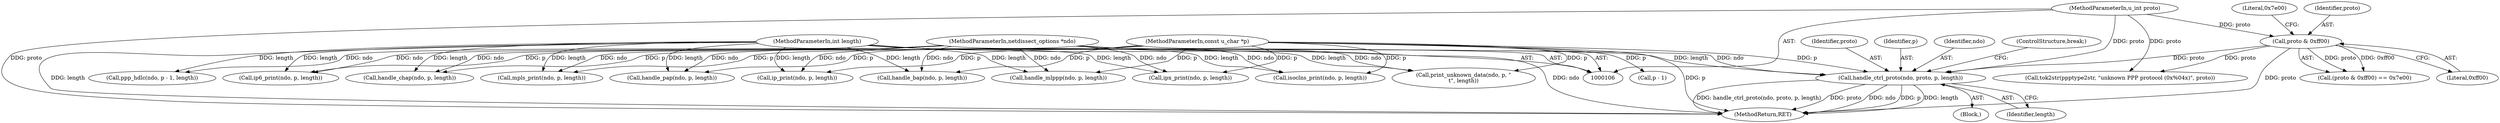 digraph "0_tcpdump_1dcd10aceabbc03bf571ea32b892c522cbe923de_13@pointer" {
"1000136" [label="(Call,handle_ctrl_proto(ndo, proto, p, length))"];
"1000107" [label="(MethodParameterIn,netdissect_options *ndo)"];
"1000114" [label="(Call,proto & 0xff00)"];
"1000108" [label="(MethodParameterIn,u_int proto)"];
"1000109" [label="(MethodParameterIn,const u_char *p)"];
"1000110" [label="(MethodParameterIn,int length)"];
"1000128" [label="(Block,)"];
"1000189" [label="(Call,isoclns_print(ndo, p, length))"];
"1000138" [label="(Identifier,proto)"];
"1000217" [label="(Call,print_unknown_data(ndo, p, \"\n\t\", length))"];
"1000110" [label="(MethodParameterIn,int length)"];
"1000176" [label="(Call,ip6_print(ndo, p, length))"];
"1000119" [label="(Call,ppp_hdlc(ndo, p - 1, length))"];
"1000149" [label="(Call,handle_chap(ndo, p, length))"];
"1000117" [label="(Literal,0x7e00)"];
"1000109" [label="(MethodParameterIn,const u_char *p)"];
"1000196" [label="(Call,mpls_print(ndo, p, length))"];
"1000155" [label="(Call,handle_pap(ndo, p, length))"];
"1000169" [label="(Call,ip_print(ndo, p, length))"];
"1000139" [label="(Identifier,p)"];
"1000113" [label="(Call,(proto & 0xff00) == 0x7e00)"];
"1000108" [label="(MethodParameterIn,u_int proto)"];
"1000140" [label="(Identifier,length)"];
"1000213" [label="(Call,tok2str(ppptype2str, \"unknown PPP protocol (0x%04x)\", proto))"];
"1000161" [label="(Call,handle_bap(ndo, p, length))"];
"1000143" [label="(Call,handle_mlppp(ndo, p, length))"];
"1000107" [label="(MethodParameterIn,netdissect_options *ndo)"];
"1000116" [label="(Literal,0xff00)"];
"1000137" [label="(Identifier,ndo)"];
"1000115" [label="(Identifier,proto)"];
"1000141" [label="(ControlStructure,break;)"];
"1000121" [label="(Call,p - 1)"];
"1000114" [label="(Call,proto & 0xff00)"];
"1000223" [label="(MethodReturn,RET)"];
"1000136" [label="(Call,handle_ctrl_proto(ndo, proto, p, length))"];
"1000183" [label="(Call,ipx_print(ndo, p, length))"];
"1000136" -> "1000128"  [label="AST: "];
"1000136" -> "1000140"  [label="CFG: "];
"1000137" -> "1000136"  [label="AST: "];
"1000138" -> "1000136"  [label="AST: "];
"1000139" -> "1000136"  [label="AST: "];
"1000140" -> "1000136"  [label="AST: "];
"1000141" -> "1000136"  [label="CFG: "];
"1000136" -> "1000223"  [label="DDG: p"];
"1000136" -> "1000223"  [label="DDG: length"];
"1000136" -> "1000223"  [label="DDG: handle_ctrl_proto(ndo, proto, p, length)"];
"1000136" -> "1000223"  [label="DDG: proto"];
"1000136" -> "1000223"  [label="DDG: ndo"];
"1000107" -> "1000136"  [label="DDG: ndo"];
"1000114" -> "1000136"  [label="DDG: proto"];
"1000108" -> "1000136"  [label="DDG: proto"];
"1000109" -> "1000136"  [label="DDG: p"];
"1000110" -> "1000136"  [label="DDG: length"];
"1000107" -> "1000106"  [label="AST: "];
"1000107" -> "1000223"  [label="DDG: ndo"];
"1000107" -> "1000119"  [label="DDG: ndo"];
"1000107" -> "1000143"  [label="DDG: ndo"];
"1000107" -> "1000149"  [label="DDG: ndo"];
"1000107" -> "1000155"  [label="DDG: ndo"];
"1000107" -> "1000161"  [label="DDG: ndo"];
"1000107" -> "1000169"  [label="DDG: ndo"];
"1000107" -> "1000176"  [label="DDG: ndo"];
"1000107" -> "1000183"  [label="DDG: ndo"];
"1000107" -> "1000189"  [label="DDG: ndo"];
"1000107" -> "1000196"  [label="DDG: ndo"];
"1000107" -> "1000217"  [label="DDG: ndo"];
"1000114" -> "1000113"  [label="AST: "];
"1000114" -> "1000116"  [label="CFG: "];
"1000115" -> "1000114"  [label="AST: "];
"1000116" -> "1000114"  [label="AST: "];
"1000117" -> "1000114"  [label="CFG: "];
"1000114" -> "1000223"  [label="DDG: proto"];
"1000114" -> "1000113"  [label="DDG: proto"];
"1000114" -> "1000113"  [label="DDG: 0xff00"];
"1000108" -> "1000114"  [label="DDG: proto"];
"1000114" -> "1000213"  [label="DDG: proto"];
"1000108" -> "1000106"  [label="AST: "];
"1000108" -> "1000223"  [label="DDG: proto"];
"1000108" -> "1000213"  [label="DDG: proto"];
"1000109" -> "1000106"  [label="AST: "];
"1000109" -> "1000223"  [label="DDG: p"];
"1000109" -> "1000121"  [label="DDG: p"];
"1000109" -> "1000143"  [label="DDG: p"];
"1000109" -> "1000149"  [label="DDG: p"];
"1000109" -> "1000155"  [label="DDG: p"];
"1000109" -> "1000161"  [label="DDG: p"];
"1000109" -> "1000169"  [label="DDG: p"];
"1000109" -> "1000176"  [label="DDG: p"];
"1000109" -> "1000183"  [label="DDG: p"];
"1000109" -> "1000189"  [label="DDG: p"];
"1000109" -> "1000196"  [label="DDG: p"];
"1000109" -> "1000217"  [label="DDG: p"];
"1000110" -> "1000106"  [label="AST: "];
"1000110" -> "1000223"  [label="DDG: length"];
"1000110" -> "1000119"  [label="DDG: length"];
"1000110" -> "1000143"  [label="DDG: length"];
"1000110" -> "1000149"  [label="DDG: length"];
"1000110" -> "1000155"  [label="DDG: length"];
"1000110" -> "1000161"  [label="DDG: length"];
"1000110" -> "1000169"  [label="DDG: length"];
"1000110" -> "1000176"  [label="DDG: length"];
"1000110" -> "1000183"  [label="DDG: length"];
"1000110" -> "1000189"  [label="DDG: length"];
"1000110" -> "1000196"  [label="DDG: length"];
"1000110" -> "1000217"  [label="DDG: length"];
}
